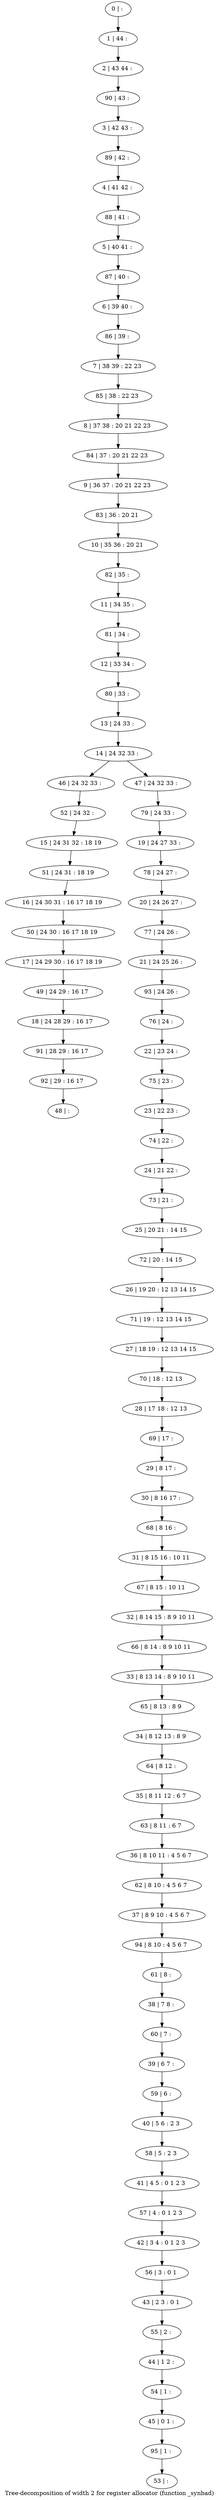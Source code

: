 digraph G {
graph [label="Tree-decomposition of width 2 for register allocator (function _synbad)"]
0[label="0 | : "];
1[label="1 | 44 : "];
2[label="2 | 43 44 : "];
3[label="3 | 42 43 : "];
4[label="4 | 41 42 : "];
5[label="5 | 40 41 : "];
6[label="6 | 39 40 : "];
7[label="7 | 38 39 : 22 23 "];
8[label="8 | 37 38 : 20 21 22 23 "];
9[label="9 | 36 37 : 20 21 22 23 "];
10[label="10 | 35 36 : 20 21 "];
11[label="11 | 34 35 : "];
12[label="12 | 33 34 : "];
13[label="13 | 24 33 : "];
14[label="14 | 24 32 33 : "];
15[label="15 | 24 31 32 : 18 19 "];
16[label="16 | 24 30 31 : 16 17 18 19 "];
17[label="17 | 24 29 30 : 16 17 18 19 "];
18[label="18 | 24 28 29 : 16 17 "];
19[label="19 | 24 27 33 : "];
20[label="20 | 24 26 27 : "];
21[label="21 | 24 25 26 : "];
22[label="22 | 23 24 : "];
23[label="23 | 22 23 : "];
24[label="24 | 21 22 : "];
25[label="25 | 20 21 : 14 15 "];
26[label="26 | 19 20 : 12 13 14 15 "];
27[label="27 | 18 19 : 12 13 14 15 "];
28[label="28 | 17 18 : 12 13 "];
29[label="29 | 8 17 : "];
30[label="30 | 8 16 17 : "];
31[label="31 | 8 15 16 : 10 11 "];
32[label="32 | 8 14 15 : 8 9 10 11 "];
33[label="33 | 8 13 14 : 8 9 10 11 "];
34[label="34 | 8 12 13 : 8 9 "];
35[label="35 | 8 11 12 : 6 7 "];
36[label="36 | 8 10 11 : 4 5 6 7 "];
37[label="37 | 8 9 10 : 4 5 6 7 "];
38[label="38 | 7 8 : "];
39[label="39 | 6 7 : "];
40[label="40 | 5 6 : 2 3 "];
41[label="41 | 4 5 : 0 1 2 3 "];
42[label="42 | 3 4 : 0 1 2 3 "];
43[label="43 | 2 3 : 0 1 "];
44[label="44 | 1 2 : "];
45[label="45 | 0 1 : "];
46[label="46 | 24 32 33 : "];
47[label="47 | 24 32 33 : "];
48[label="48 | : "];
49[label="49 | 24 29 : 16 17 "];
50[label="50 | 24 30 : 16 17 18 19 "];
51[label="51 | 24 31 : 18 19 "];
52[label="52 | 24 32 : "];
53[label="53 | : "];
54[label="54 | 1 : "];
55[label="55 | 2 : "];
56[label="56 | 3 : 0 1 "];
57[label="57 | 4 : 0 1 2 3 "];
58[label="58 | 5 : 2 3 "];
59[label="59 | 6 : "];
60[label="60 | 7 : "];
61[label="61 | 8 : "];
62[label="62 | 8 10 : 4 5 6 7 "];
63[label="63 | 8 11 : 6 7 "];
64[label="64 | 8 12 : "];
65[label="65 | 8 13 : 8 9 "];
66[label="66 | 8 14 : 8 9 10 11 "];
67[label="67 | 8 15 : 10 11 "];
68[label="68 | 8 16 : "];
69[label="69 | 17 : "];
70[label="70 | 18 : 12 13 "];
71[label="71 | 19 : 12 13 14 15 "];
72[label="72 | 20 : 14 15 "];
73[label="73 | 21 : "];
74[label="74 | 22 : "];
75[label="75 | 23 : "];
76[label="76 | 24 : "];
77[label="77 | 24 26 : "];
78[label="78 | 24 27 : "];
79[label="79 | 24 33 : "];
80[label="80 | 33 : "];
81[label="81 | 34 : "];
82[label="82 | 35 : "];
83[label="83 | 36 : 20 21 "];
84[label="84 | 37 : 20 21 22 23 "];
85[label="85 | 38 : 22 23 "];
86[label="86 | 39 : "];
87[label="87 | 40 : "];
88[label="88 | 41 : "];
89[label="89 | 42 : "];
90[label="90 | 43 : "];
91[label="91 | 28 29 : 16 17 "];
92[label="92 | 29 : 16 17 "];
93[label="93 | 24 26 : "];
94[label="94 | 8 10 : 4 5 6 7 "];
95[label="95 | 1 : "];
0->1 ;
1->2 ;
13->14 ;
29->30 ;
14->46 ;
14->47 ;
49->18 ;
17->49 ;
50->17 ;
16->50 ;
51->16 ;
15->51 ;
52->15 ;
46->52 ;
54->45 ;
44->54 ;
55->44 ;
43->55 ;
56->43 ;
42->56 ;
57->42 ;
41->57 ;
58->41 ;
40->58 ;
59->40 ;
39->59 ;
60->39 ;
38->60 ;
61->38 ;
62->37 ;
36->62 ;
63->36 ;
35->63 ;
64->35 ;
34->64 ;
65->34 ;
33->65 ;
66->33 ;
32->66 ;
67->32 ;
31->67 ;
68->31 ;
30->68 ;
69->29 ;
28->69 ;
70->28 ;
27->70 ;
71->27 ;
26->71 ;
72->26 ;
25->72 ;
73->25 ;
24->73 ;
74->24 ;
23->74 ;
75->23 ;
22->75 ;
76->22 ;
77->21 ;
20->77 ;
78->20 ;
19->78 ;
79->19 ;
47->79 ;
80->13 ;
12->80 ;
81->12 ;
11->81 ;
82->11 ;
10->82 ;
83->10 ;
9->83 ;
84->9 ;
8->84 ;
85->8 ;
7->85 ;
86->7 ;
6->86 ;
87->6 ;
5->87 ;
88->5 ;
4->88 ;
89->4 ;
3->89 ;
90->3 ;
2->90 ;
18->91 ;
92->48 ;
91->92 ;
93->76 ;
21->93 ;
94->61 ;
37->94 ;
95->53 ;
45->95 ;
}
